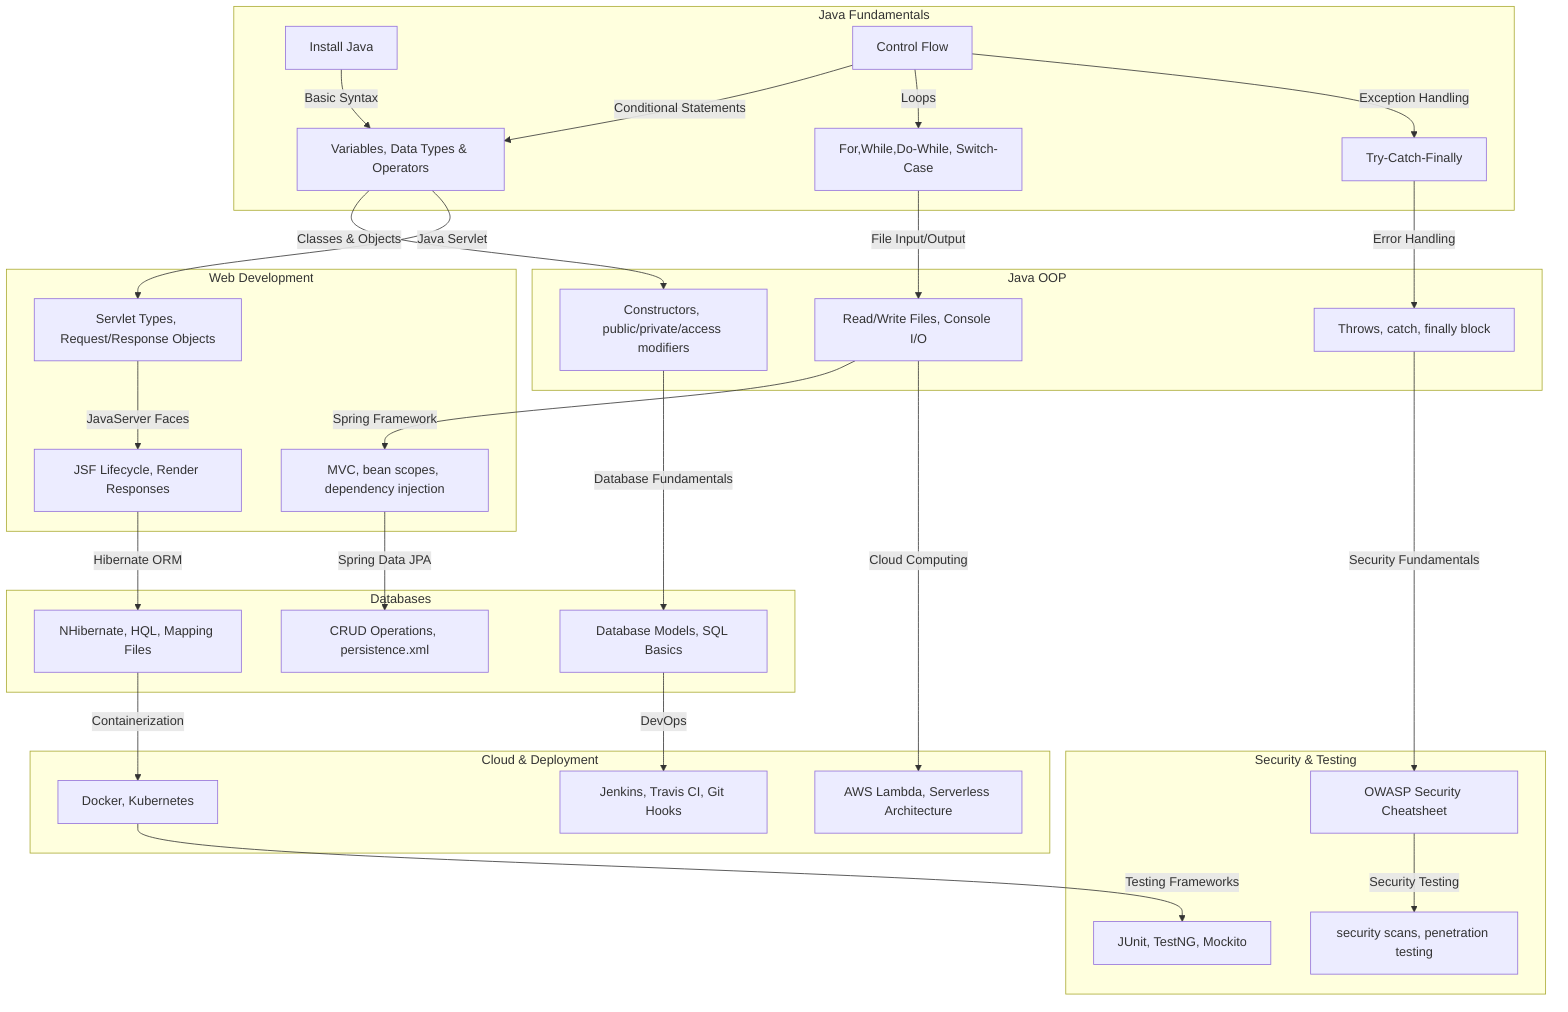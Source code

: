 graph TD;
    subgraph "Java Fundamentals"
        A1["Install Java"] -->|Basic Syntax| B["Variables, Data Types & Operators"]
        A2["Control Flow"] -->|Conditional Statements| B
        A2 -->|Loops| C["For,While,Do-While, Switch-Case"]
        A2 -->|Exception Handling| D["Try-Catch-Finally"]
    end
    subgraph "Java OOP"
        B -->|Classes & Objects| E["Constructors, public/private/access modifiers"]
        D -->|Error Handling| F["Throws, catch, finally block"]
        C -->|File Input/Output| G["Read/Write Files, Console I/O"]
    end
    subgraph "Web Development"
        B -->|Java Servlet| H["Servlet Types, Request/Response Objects"]
        G -->|Spring Framework| I["MVC, bean scopes, dependency injection"]
        H -->|JavaServer Faces| J["JSF Lifecycle, Render Responses"]
    end
    subgraph "Databases"
        E -->|Database Fundamentals| K["Database Models, SQL Basics"]
        I -->|Spring Data JPA| L["CRUD Operations, persistence.xml"]
        J -->|Hibernate ORM| M["NHibernate, HQL, Mapping Files"]
    end
    subgraph "Cloud & Deployment"
        G -->|Cloud Computing| O["AWS Lambda, Serverless Architecture"]
        M -->|Containerization| P["Docker, Kubernetes"]
        K -->|DevOps| Q["Jenkins, Travis CI, Git Hooks"]
    end
    subgraph "Security & Testing"
        F -->|Security Fundamentals| R["OWASP Security Cheatsheet"]
        P -->|Testing Frameworks| S["JUnit, TestNG, Mockito"]
        R -->|Security Testing| T["security scans, penetration testing"]
end
